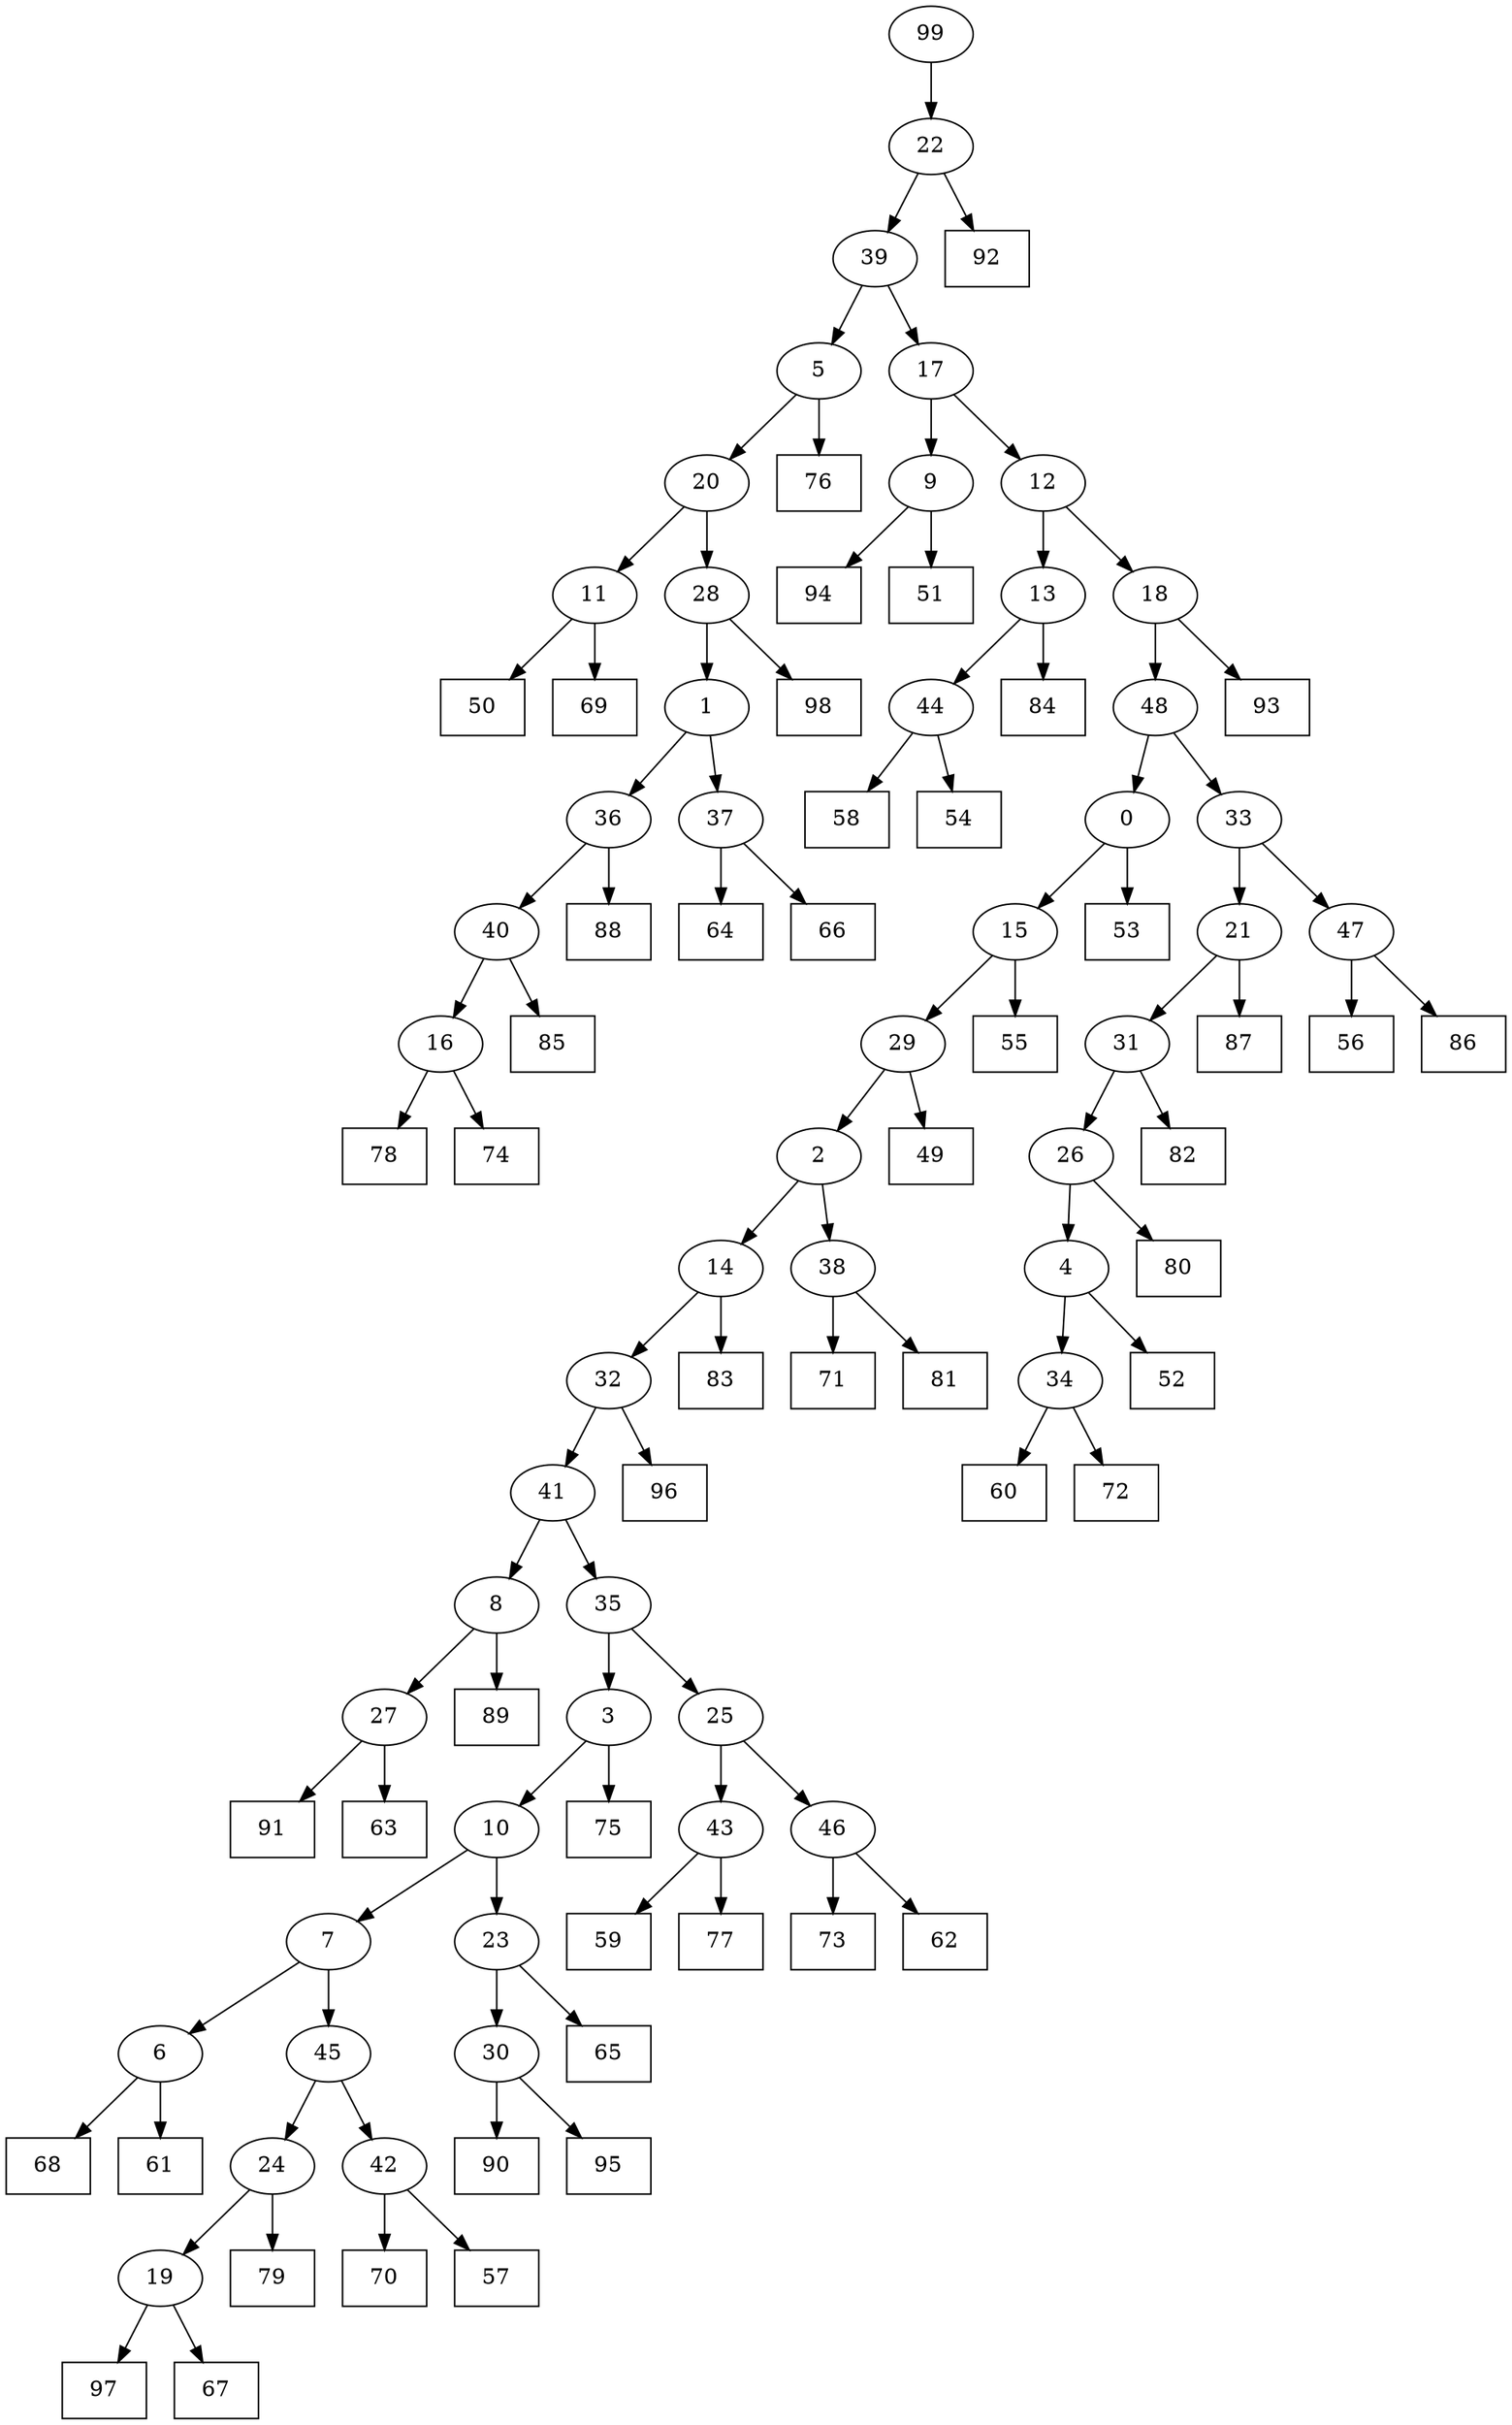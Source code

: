 digraph G {
0[label="0"];
1[label="1"];
2[label="2"];
3[label="3"];
4[label="4"];
5[label="5"];
6[label="6"];
7[label="7"];
8[label="8"];
9[label="9"];
10[label="10"];
11[label="11"];
12[label="12"];
13[label="13"];
14[label="14"];
15[label="15"];
16[label="16"];
17[label="17"];
18[label="18"];
19[label="19"];
20[label="20"];
21[label="21"];
22[label="22"];
23[label="23"];
24[label="24"];
25[label="25"];
26[label="26"];
27[label="27"];
28[label="28"];
29[label="29"];
30[label="30"];
31[label="31"];
32[label="32"];
33[label="33"];
34[label="34"];
35[label="35"];
36[label="36"];
37[label="37"];
38[label="38"];
39[label="39"];
40[label="40"];
41[label="41"];
42[label="42"];
43[label="43"];
44[label="44"];
45[label="45"];
46[label="46"];
47[label="47"];
48[label="48"];
49[shape=box,label="64"];
50[shape=box,label="60"];
51[shape=box,label="68"];
52[shape=box,label="53"];
53[shape=box,label="56"];
54[shape=box,label="92"];
55[shape=box,label="93"];
56[shape=box,label="98"];
57[shape=box,label="61"];
58[shape=box,label="66"];
59[shape=box,label="94"];
60[shape=box,label="70"];
61[shape=box,label="59"];
62[shape=box,label="80"];
63[shape=box,label="57"];
64[shape=box,label="72"];
65[shape=box,label="90"];
66[shape=box,label="76"];
67[shape=box,label="49"];
68[shape=box,label="65"];
69[shape=box,label="95"];
70[shape=box,label="71"];
71[shape=box,label="85"];
72[shape=box,label="97"];
73[shape=box,label="73"];
74[shape=box,label="55"];
75[shape=box,label="79"];
76[shape=box,label="75"];
77[shape=box,label="62"];
78[shape=box,label="58"];
79[shape=box,label="54"];
80[shape=box,label="91"];
81[shape=box,label="96"];
82[shape=box,label="50"];
83[shape=box,label="86"];
84[shape=box,label="84"];
85[shape=box,label="83"];
86[shape=box,label="77"];
87[shape=box,label="69"];
88[shape=box,label="78"];
89[shape=box,label="81"];
90[shape=box,label="88"];
91[shape=box,label="87"];
92[shape=box,label="51"];
93[shape=box,label="63"];
94[shape=box,label="52"];
95[shape=box,label="74"];
96[shape=box,label="67"];
97[shape=box,label="89"];
98[shape=box,label="82"];
99[label="99"];
37->49 ;
44->79 ;
19->96 ;
48->33 ;
28->56 ;
16->95 ;
45->24 ;
47->83 ;
43->86 ;
19->72 ;
43->61 ;
35->3 ;
21->91 ;
42->63 ;
6->51 ;
47->53 ;
29->2 ;
11->87 ;
39->17 ;
40->16 ;
12->18 ;
18->48 ;
48->0 ;
16->88 ;
46->77 ;
14->85 ;
15->74 ;
3->10 ;
26->62 ;
32->81 ;
7->6 ;
38->70 ;
23->68 ;
23->30 ;
4->94 ;
24->19 ;
24->75 ;
41->8 ;
3->76 ;
25->46 ;
5->66 ;
15->29 ;
29->67 ;
36->90 ;
37->58 ;
10->7 ;
8->97 ;
31->98 ;
10->23 ;
11->82 ;
5->20 ;
20->28 ;
1->36 ;
33->21 ;
18->55 ;
46->73 ;
0->15 ;
28->1 ;
1->37 ;
42->60 ;
2->38 ;
38->89 ;
0->52 ;
20->11 ;
99->22 ;
22->39 ;
39->5 ;
36->40 ;
40->71 ;
22->54 ;
17->12 ;
32->41 ;
41->35 ;
2->14 ;
27->80 ;
34->64 ;
14->32 ;
12->13 ;
13->84 ;
33->47 ;
8->27 ;
21->31 ;
35->25 ;
25->43 ;
6->57 ;
31->26 ;
26->4 ;
30->69 ;
4->34 ;
34->50 ;
9->59 ;
13->44 ;
44->78 ;
27->93 ;
17->9 ;
9->92 ;
30->65 ;
7->45 ;
45->42 ;
}
